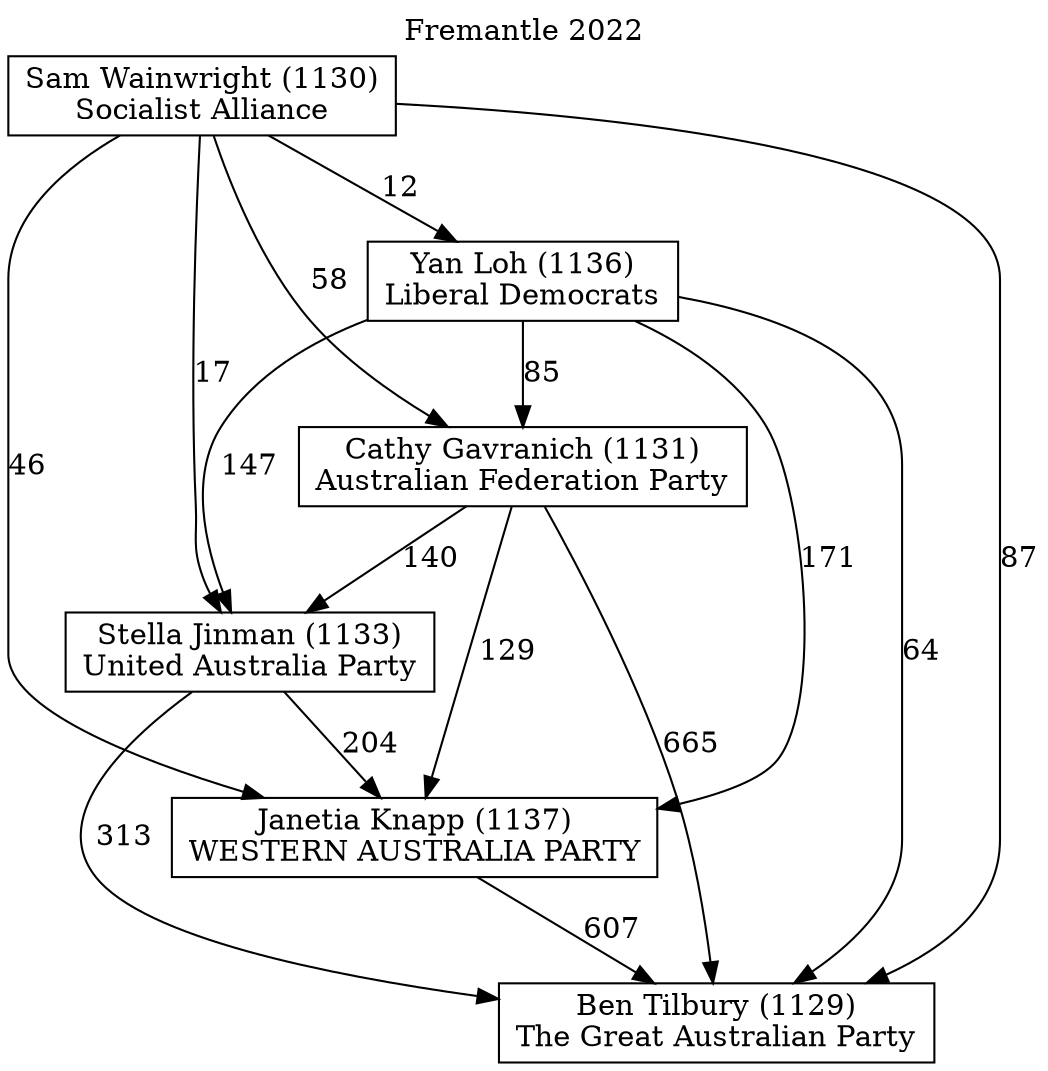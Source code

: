 // House preference flow
digraph "Ben Tilbury (1129)_Fremantle_2022" {
	graph [label="Fremantle 2022" labelloc=t mclimit=10]
	node [shape=box]
	"Yan Loh (1136)" [label="Yan Loh (1136)
Liberal Democrats"]
	"Janetia Knapp (1137)" [label="Janetia Knapp (1137)
WESTERN AUSTRALIA PARTY"]
	"Cathy Gavranich (1131)" [label="Cathy Gavranich (1131)
Australian Federation Party"]
	"Ben Tilbury (1129)" [label="Ben Tilbury (1129)
The Great Australian Party"]
	"Sam Wainwright (1130)" [label="Sam Wainwright (1130)
Socialist Alliance"]
	"Stella Jinman (1133)" [label="Stella Jinman (1133)
United Australia Party"]
	"Sam Wainwright (1130)" -> "Janetia Knapp (1137)" [label=46]
	"Janetia Knapp (1137)" -> "Ben Tilbury (1129)" [label=607]
	"Sam Wainwright (1130)" -> "Stella Jinman (1133)" [label=17]
	"Sam Wainwright (1130)" -> "Ben Tilbury (1129)" [label=87]
	"Cathy Gavranich (1131)" -> "Stella Jinman (1133)" [label=140]
	"Cathy Gavranich (1131)" -> "Ben Tilbury (1129)" [label=665]
	"Stella Jinman (1133)" -> "Ben Tilbury (1129)" [label=313]
	"Cathy Gavranich (1131)" -> "Janetia Knapp (1137)" [label=129]
	"Stella Jinman (1133)" -> "Janetia Knapp (1137)" [label=204]
	"Yan Loh (1136)" -> "Ben Tilbury (1129)" [label=64]
	"Yan Loh (1136)" -> "Janetia Knapp (1137)" [label=171]
	"Yan Loh (1136)" -> "Cathy Gavranich (1131)" [label=85]
	"Yan Loh (1136)" -> "Stella Jinman (1133)" [label=147]
	"Sam Wainwright (1130)" -> "Yan Loh (1136)" [label=12]
	"Sam Wainwright (1130)" -> "Cathy Gavranich (1131)" [label=58]
}
